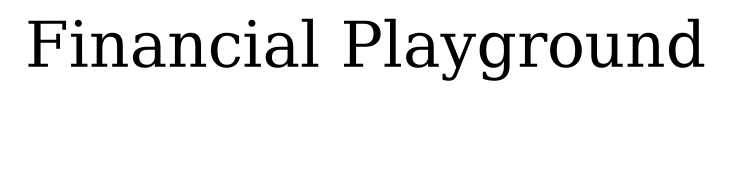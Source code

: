 digraph {
  graph [label="Financial Playground\n ",labelloc=t,fontsize=30,ranksep=1.4];
  node [style=filled, fillcolor="#bbbbbb"];
  rankdir=TB;

  # Projects


  {rank = same;}

  # Dependencies

}
